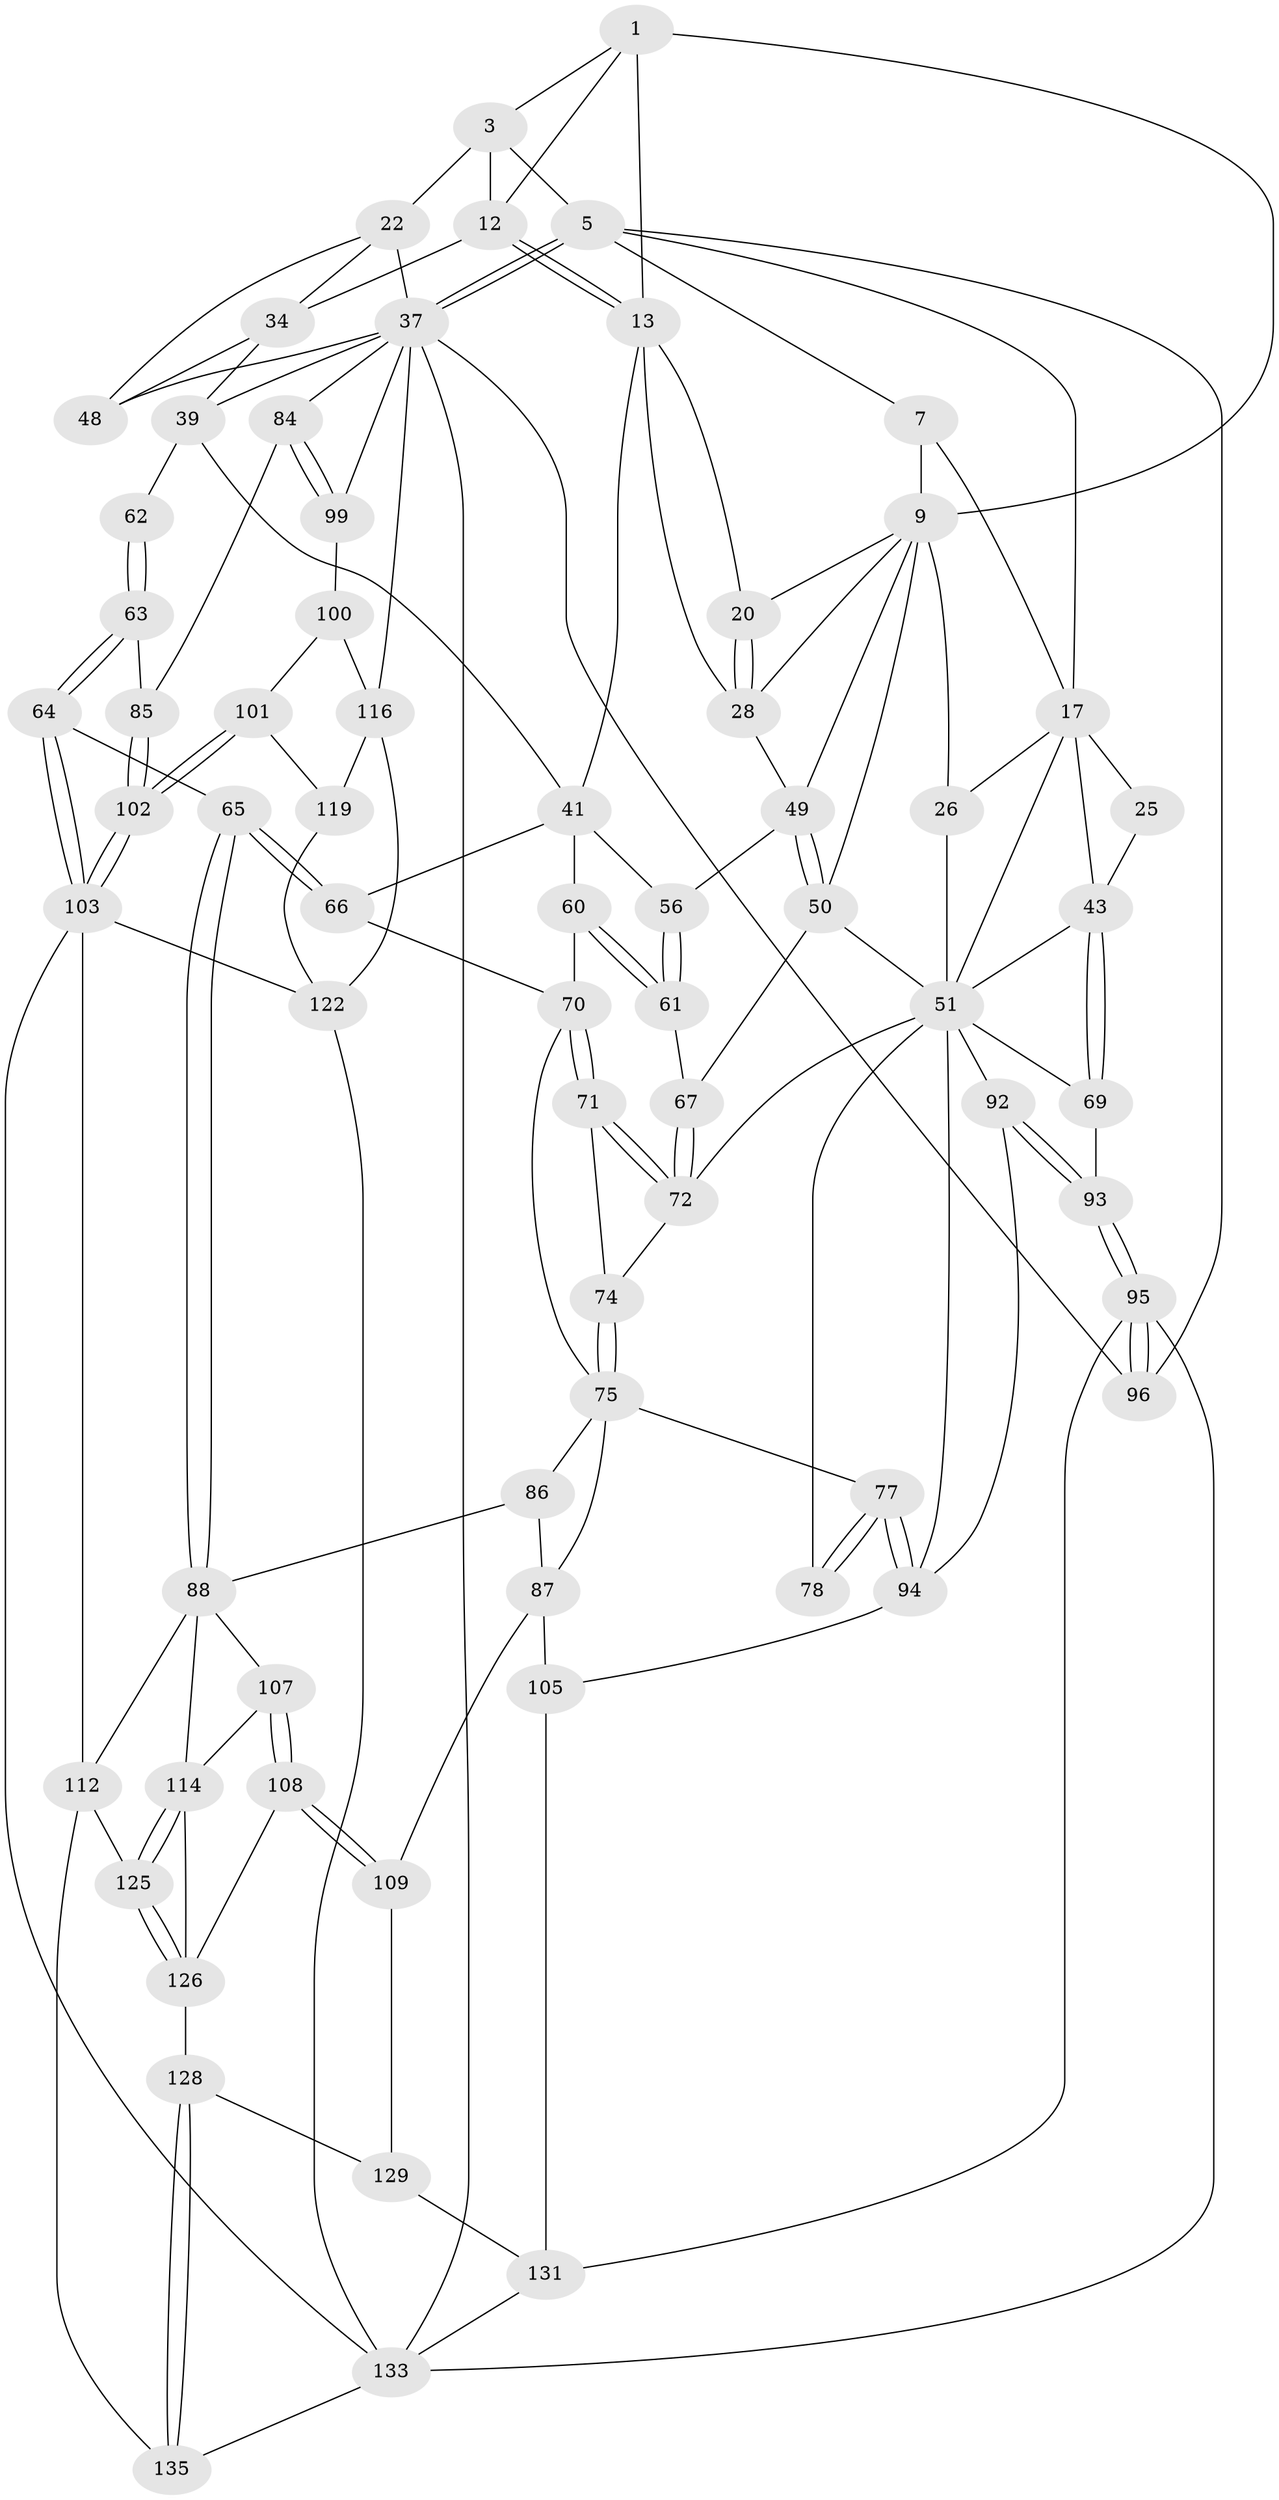 // original degree distribution, {3: 0.014285714285714285, 4: 0.2357142857142857, 6: 0.22142857142857142, 5: 0.5285714285714286}
// Generated by graph-tools (version 1.1) at 2025/28/03/15/25 16:28:03]
// undirected, 70 vertices, 161 edges
graph export_dot {
graph [start="1"]
  node [color=gray90,style=filled];
  1 [pos="+0.4983053491079939+0",super="+2+8"];
  3 [pos="+0.902437356811017+0",super="+4+15"];
  5 [pos="+1+0",super="+6"];
  7 [pos="+0.22116432776292327+0",super="+11"];
  9 [pos="+0.3684383915423136+0.1319743301020072",super="+10+21"];
  12 [pos="+0.6524308786881535+0.16473916957421259",super="+16"];
  13 [pos="+0.6247983483031202+0.18304911792636722",super="+14+27"];
  17 [pos="+0.17245578216563537+0.1257271927797273",super="+23+18"];
  20 [pos="+0.45203732175501565+0.16738296984800996"];
  22 [pos="+0.9089652741290969+0.18683377855164118",super="+32"];
  25 [pos="+0.052734235185762056+0.20983875708652275"];
  26 [pos="+0.2655348334173216+0.20140043722728496",super="+31"];
  28 [pos="+0.5066172617715252+0.2289031364391832",super="+35"];
  34 [pos="+0.776561787680113+0.2026077669521711",super="+38"];
  37 [pos="+1+0.3024552552693545",super="+45"];
  39 [pos="+0.6893181394178305+0.3347022974814996",super="+40+58"];
  41 [pos="+0.6549002474437435+0.3346312451955877",super="+42+59"];
  43 [pos="+0+0.2784058961458273",super="+44"];
  48 [pos="+0.8934985589613281+0.36261111333529417"];
  49 [pos="+0.38517937366590455+0.35841635475041655",super="+57"];
  50 [pos="+0.349374938030926+0.37534937437297267",super="+54"];
  51 [pos="+0.24996443325829543+0.3780879567425068",super="+55+52"];
  56 [pos="+0.5216712768136553+0.3771670075824143"];
  60 [pos="+0.5501316510539979+0.47742397575599477"];
  61 [pos="+0.521396903105561+0.4152715074337233"];
  62 [pos="+0.7036000463781812+0.5190085858884508"];
  63 [pos="+0.6726171012113286+0.5684707343249737"];
  64 [pos="+0.6317603818914788+0.5843764494431853"];
  65 [pos="+0.6154378303048408+0.5871694616106231"];
  66 [pos="+0.6125175774701745+0.5836260455771131"];
  67 [pos="+0.44854919922519926+0.4567273059340768"];
  69 [pos="+0+0.44907455625724746",super="+83"];
  70 [pos="+0.4388470086615843+0.5057723259222459",super="+80"];
  71 [pos="+0.4384959525282728+0.5038668217262998"];
  72 [pos="+0.4411619492965622+0.4857753628754505",super="+73"];
  74 [pos="+0.3013282680307348+0.4268572344379692"];
  75 [pos="+0.3057464216869345+0.49186840427550366",super="+81+76"];
  77 [pos="+0.2360153957246718+0.6084687521460422"];
  78 [pos="+0.14538901234178894+0.5599469255811094"];
  84 [pos="+0.9590377691306968+0.5342816448704728"];
  85 [pos="+0.7921415064340518+0.619703005013082"];
  86 [pos="+0.4036097094063749+0.604432740074765"];
  87 [pos="+0.27166167810431074+0.6247543102884181",super="+104"];
  88 [pos="+0.6093435668359257+0.5976312865747094",super="+89+113"];
  92 [pos="+0+0.7900702763697227"];
  93 [pos="+0+0.794167777526845"];
  94 [pos="+0.1598836686220681+0.7084098668434056",super="+106"];
  95 [pos="+0+0.8621920104882772",super="+137"];
  96 [pos="+0+1"];
  99 [pos="+0.9085396757714289+0.6894407572790788"];
  100 [pos="+0.8982861953183907+0.6988854405239946"];
  101 [pos="+0.8207708473476263+0.7023285083189553"];
  102 [pos="+0.809229728770906+0.6994014978127496"];
  103 [pos="+0.759573186348475+0.7632519650136201",super="+110"];
  105 [pos="+0.14438140386609105+0.8300535782841812"];
  107 [pos="+0.42961544879518665+0.7105316243814908"];
  108 [pos="+0.3308402571757408+0.7558939725958295"];
  109 [pos="+0.3261852917274094+0.7563415500262317"];
  112 [pos="+0.684260459379677+0.8634975910607687",super="+124"];
  114 [pos="+0.5921935334369408+0.7200609901606106",super="+115"];
  116 [pos="+0.9096313916020801+0.7693481321890165",super="+117"];
  119 [pos="+0.8884904332559178+0.7665860306032947",super="+120"];
  122 [pos="+0.8298927110461812+0.8061183112417641",super="+123"];
  125 [pos="+0.5054017588288077+0.8518044824578898"];
  126 [pos="+0.4960408275745416+0.8370539661663002",super="+127"];
  128 [pos="+0.4024219290457187+0.9057965082038743"];
  129 [pos="+0.37107330223616275+0.915778435645738",super="+130"];
  131 [pos="+0.2706917785792767+0.9124936726309012",super="+132+136"];
  133 [pos="+1+1",super="+134"];
  135 [pos="+0.49374781741427276+0.9079848928166255"];
  1 -- 3;
  1 -- 12;
  1 -- 9;
  1 -- 13;
  3 -- 5;
  3 -- 22 [weight=2];
  3 -- 12;
  5 -- 37 [weight=2];
  5 -- 37;
  5 -- 96;
  5 -- 17;
  5 -- 7;
  7 -- 17;
  7 -- 9;
  9 -- 26 [weight=2];
  9 -- 49;
  9 -- 50;
  9 -- 20;
  9 -- 28;
  12 -- 13;
  12 -- 13;
  12 -- 34;
  13 -- 20;
  13 -- 41;
  13 -- 28;
  17 -- 26;
  17 -- 25 [weight=2];
  17 -- 43;
  17 -- 51;
  20 -- 28;
  20 -- 28;
  22 -- 48;
  22 -- 34;
  22 -- 37;
  25 -- 43;
  26 -- 51;
  28 -- 49;
  34 -- 48;
  34 -- 39;
  37 -- 96;
  37 -- 99;
  37 -- 133;
  37 -- 48;
  37 -- 84;
  37 -- 116;
  37 -- 39;
  39 -- 41;
  39 -- 62 [weight=2];
  41 -- 56;
  41 -- 66;
  41 -- 60;
  43 -- 69;
  43 -- 69;
  43 -- 51;
  49 -- 50;
  49 -- 50;
  49 -- 56;
  50 -- 67;
  50 -- 51;
  51 -- 69 [weight=2];
  51 -- 94;
  51 -- 92;
  51 -- 78 [weight=2];
  51 -- 72;
  56 -- 61;
  56 -- 61;
  60 -- 61;
  60 -- 61;
  60 -- 70;
  61 -- 67;
  62 -- 63;
  62 -- 63;
  63 -- 64;
  63 -- 64;
  63 -- 85;
  64 -- 65;
  64 -- 103;
  64 -- 103;
  65 -- 66;
  65 -- 66;
  65 -- 88;
  65 -- 88;
  66 -- 70;
  67 -- 72;
  67 -- 72;
  69 -- 93;
  70 -- 71;
  70 -- 71;
  70 -- 75;
  71 -- 72;
  71 -- 72;
  71 -- 74;
  72 -- 74;
  74 -- 75;
  74 -- 75;
  75 -- 86;
  75 -- 77;
  75 -- 87;
  77 -- 78;
  77 -- 78;
  77 -- 94;
  77 -- 94;
  84 -- 85;
  84 -- 99;
  84 -- 99;
  85 -- 102;
  85 -- 102;
  86 -- 87;
  86 -- 88;
  87 -- 105;
  87 -- 109;
  88 -- 107;
  88 -- 114;
  88 -- 112;
  92 -- 93;
  92 -- 93;
  92 -- 94;
  93 -- 95;
  93 -- 95;
  94 -- 105;
  95 -- 96 [weight=2];
  95 -- 96;
  95 -- 131;
  95 -- 133;
  99 -- 100;
  100 -- 101;
  100 -- 116;
  101 -- 102;
  101 -- 102;
  101 -- 119;
  102 -- 103;
  102 -- 103;
  103 -- 112;
  103 -- 122;
  103 -- 133;
  105 -- 131;
  107 -- 108;
  107 -- 108;
  107 -- 114;
  108 -- 109;
  108 -- 109;
  108 -- 126;
  109 -- 129;
  112 -- 125;
  112 -- 135;
  114 -- 125;
  114 -- 125;
  114 -- 126;
  116 -- 122;
  116 -- 119;
  119 -- 122;
  122 -- 133;
  125 -- 126;
  125 -- 126;
  126 -- 128;
  128 -- 129;
  128 -- 135;
  128 -- 135;
  129 -- 131 [weight=2];
  131 -- 133;
  133 -- 135;
}
